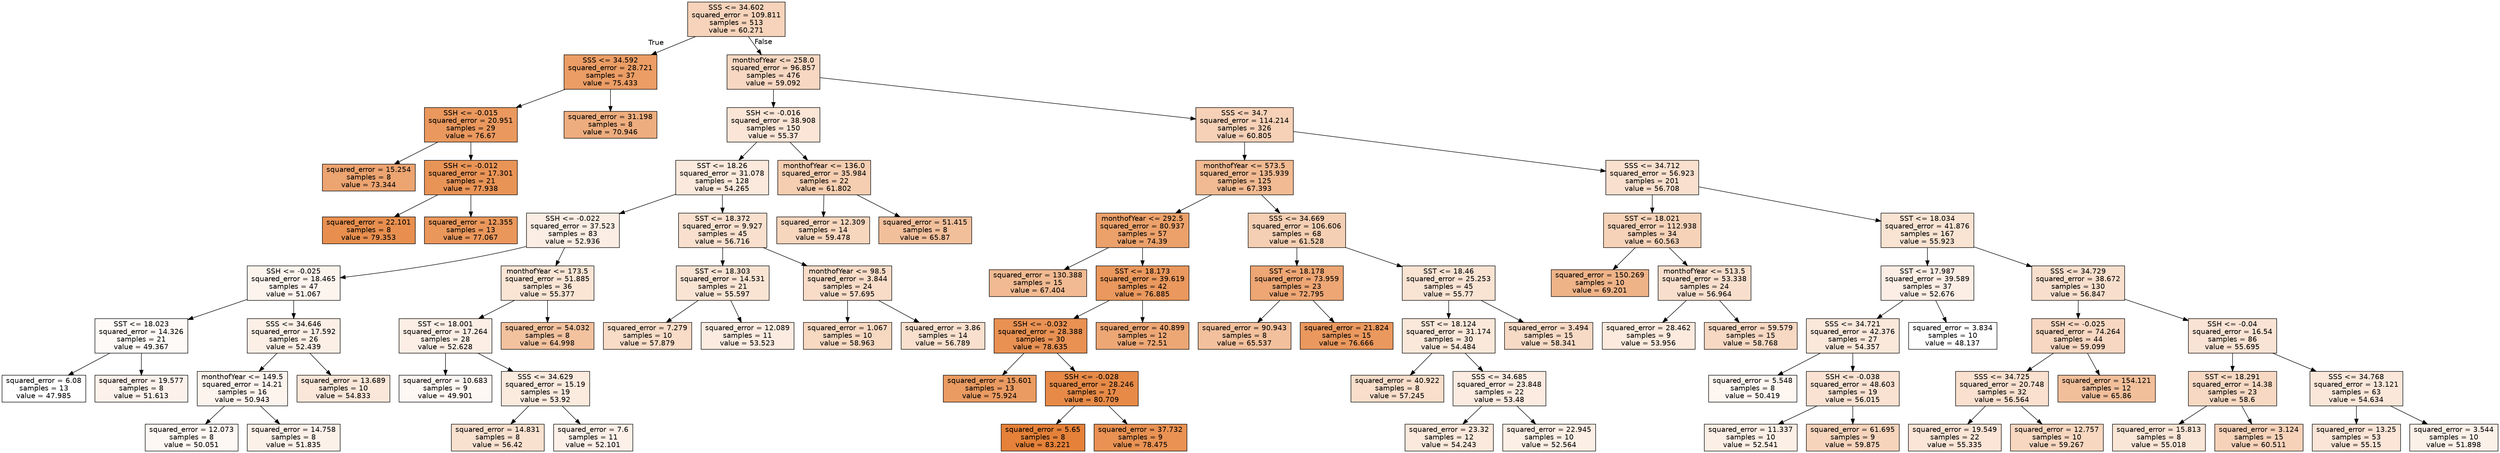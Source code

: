 digraph Tree {
node [shape=box, style="filled", color="black", fontname="helvetica"] ;
edge [fontname="helvetica"] ;
0 [label="SSS <= 34.602\nsquared_error = 109.811\nsamples = 513\nvalue = 60.271", fillcolor="#f6d3ba"] ;
1 [label="SSS <= 34.592\nsquared_error = 28.721\nsamples = 37\nvalue = 75.433", fillcolor="#eb9d65"] ;
0 -> 1 [labeldistance=2.5, labelangle=45, headlabel="True"] ;
2 [label="SSH <= -0.015\nsquared_error = 20.951\nsamples = 29\nvalue = 76.67", fillcolor="#ea985e"] ;
1 -> 2 ;
3 [label="squared_error = 15.254\nsamples = 8\nvalue = 73.344", fillcolor="#eca471"] ;
2 -> 3 ;
4 [label="SSH <= -0.012\nsquared_error = 17.301\nsamples = 21\nvalue = 77.938", fillcolor="#e99457"] ;
2 -> 4 ;
5 [label="squared_error = 22.101\nsamples = 8\nvalue = 79.353", fillcolor="#e88f4f"] ;
4 -> 5 ;
6 [label="squared_error = 12.355\nsamples = 13\nvalue = 77.067", fillcolor="#ea975c"] ;
4 -> 6 ;
7 [label="squared_error = 31.198\nsamples = 8\nvalue = 70.946", fillcolor="#eead7e"] ;
1 -> 7 ;
8 [label="monthofYear <= 258.0\nsquared_error = 96.857\nsamples = 476\nvalue = 59.092", fillcolor="#f7d7c1"] ;
0 -> 8 [labeldistance=2.5, labelangle=-45, headlabel="False"] ;
9 [label="SSH <= -0.016\nsquared_error = 38.908\nsamples = 150\nvalue = 55.37", fillcolor="#fae5d6"] ;
8 -> 9 ;
10 [label="SST <= 18.26\nsquared_error = 31.078\nsamples = 128\nvalue = 54.265", fillcolor="#fae9dc"] ;
9 -> 10 ;
11 [label="SSH <= -0.022\nsquared_error = 37.523\nsamples = 83\nvalue = 52.936", fillcolor="#fbede3"] ;
10 -> 11 ;
12 [label="SSH <= -0.025\nsquared_error = 18.465\nsamples = 47\nvalue = 51.067", fillcolor="#fdf4ee"] ;
11 -> 12 ;
13 [label="SST <= 18.023\nsquared_error = 14.326\nsamples = 21\nvalue = 49.367", fillcolor="#fefaf7"] ;
12 -> 13 ;
14 [label="squared_error = 6.08\nsamples = 13\nvalue = 47.985", fillcolor="#ffffff"] ;
13 -> 14 ;
15 [label="squared_error = 19.577\nsamples = 8\nvalue = 51.613", fillcolor="#fcf2eb"] ;
13 -> 15 ;
16 [label="SSS <= 34.646\nsquared_error = 17.592\nsamples = 26\nvalue = 52.439", fillcolor="#fcefe6"] ;
12 -> 16 ;
17 [label="monthofYear <= 149.5\nsquared_error = 14.21\nsamples = 16\nvalue = 50.943", fillcolor="#fdf4ee"] ;
16 -> 17 ;
18 [label="squared_error = 12.073\nsamples = 8\nvalue = 50.051", fillcolor="#fdf8f3"] ;
17 -> 18 ;
19 [label="squared_error = 14.758\nsamples = 8\nvalue = 51.835", fillcolor="#fcf1e9"] ;
17 -> 19 ;
20 [label="squared_error = 13.689\nsamples = 10\nvalue = 54.833", fillcolor="#fae7d9"] ;
16 -> 20 ;
21 [label="monthofYear <= 173.5\nsquared_error = 51.885\nsamples = 36\nvalue = 55.377", fillcolor="#fae5d5"] ;
11 -> 21 ;
22 [label="SST <= 18.001\nsquared_error = 17.264\nsamples = 28\nvalue = 52.628", fillcolor="#fceee5"] ;
21 -> 22 ;
23 [label="squared_error = 10.683\nsamples = 9\nvalue = 49.901", fillcolor="#fef8f4"] ;
22 -> 23 ;
24 [label="SSS <= 34.629\nsquared_error = 15.19\nsamples = 19\nvalue = 53.92", fillcolor="#fbeade"] ;
22 -> 24 ;
25 [label="squared_error = 14.831\nsamples = 8\nvalue = 56.42", fillcolor="#f9e1d0"] ;
24 -> 25 ;
26 [label="squared_error = 7.6\nsamples = 11\nvalue = 52.101", fillcolor="#fcf0e8"] ;
24 -> 26 ;
27 [label="squared_error = 54.032\nsamples = 8\nvalue = 64.998", fillcolor="#f2c29f"] ;
21 -> 27 ;
28 [label="SST <= 18.372\nsquared_error = 9.927\nsamples = 45\nvalue = 56.716", fillcolor="#f9e0ce"] ;
10 -> 28 ;
29 [label="SST <= 18.303\nsquared_error = 14.531\nsamples = 21\nvalue = 55.597", fillcolor="#f9e4d4"] ;
28 -> 29 ;
30 [label="squared_error = 7.279\nsamples = 10\nvalue = 57.879", fillcolor="#f8dcc7"] ;
29 -> 30 ;
31 [label="squared_error = 12.089\nsamples = 11\nvalue = 53.523", fillcolor="#fbebe0"] ;
29 -> 31 ;
32 [label="monthofYear <= 98.5\nsquared_error = 3.844\nsamples = 24\nvalue = 57.695", fillcolor="#f8dcc8"] ;
28 -> 32 ;
33 [label="squared_error = 1.067\nsamples = 10\nvalue = 58.963", fillcolor="#f7d8c1"] ;
32 -> 33 ;
34 [label="squared_error = 3.86\nsamples = 14\nvalue = 56.789", fillcolor="#f9e0ce"] ;
32 -> 34 ;
35 [label="monthofYear <= 136.0\nsquared_error = 35.984\nsamples = 22\nvalue = 61.802", fillcolor="#f5ceb1"] ;
9 -> 35 ;
36 [label="squared_error = 12.309\nsamples = 14\nvalue = 59.478", fillcolor="#f7d6be"] ;
35 -> 36 ;
37 [label="squared_error = 51.415\nsamples = 8\nvalue = 65.87", fillcolor="#f2bf9b"] ;
35 -> 37 ;
38 [label="SSS <= 34.7\nsquared_error = 114.214\nsamples = 326\nvalue = 60.805", fillcolor="#f6d1b7"] ;
8 -> 38 ;
39 [label="monthofYear <= 573.5\nsquared_error = 135.939\nsamples = 125\nvalue = 67.393", fillcolor="#f1ba92"] ;
38 -> 39 ;
40 [label="monthofYear <= 292.5\nsquared_error = 80.937\nsamples = 57\nvalue = 74.39", fillcolor="#eca16b"] ;
39 -> 40 ;
41 [label="squared_error = 130.388\nsamples = 15\nvalue = 67.404", fillcolor="#f1ba92"] ;
40 -> 41 ;
42 [label="SST <= 18.173\nsquared_error = 39.619\nsamples = 42\nvalue = 76.885", fillcolor="#ea985d"] ;
40 -> 42 ;
43 [label="SSH <= -0.032\nsquared_error = 28.388\nsamples = 30\nvalue = 78.635", fillcolor="#e89153"] ;
42 -> 43 ;
44 [label="squared_error = 15.601\nsamples = 13\nvalue = 75.924", fillcolor="#ea9b62"] ;
43 -> 44 ;
45 [label="SSH <= -0.028\nsquared_error = 28.246\nsamples = 17\nvalue = 80.709", fillcolor="#e78a47"] ;
43 -> 45 ;
46 [label="squared_error = 5.65\nsamples = 8\nvalue = 83.221", fillcolor="#e58139"] ;
45 -> 46 ;
47 [label="squared_error = 37.732\nsamples = 9\nvalue = 78.475", fillcolor="#e99254"] ;
45 -> 47 ;
48 [label="squared_error = 40.899\nsamples = 12\nvalue = 72.51", fillcolor="#eda775"] ;
42 -> 48 ;
49 [label="SSS <= 34.669\nsquared_error = 106.606\nsamples = 68\nvalue = 61.528", fillcolor="#f5cfb3"] ;
39 -> 49 ;
50 [label="SST <= 18.178\nsquared_error = 73.959\nsamples = 23\nvalue = 72.795", fillcolor="#eda674"] ;
49 -> 50 ;
51 [label="squared_error = 90.943\nsamples = 8\nvalue = 65.537", fillcolor="#f2c09c"] ;
50 -> 51 ;
52 [label="squared_error = 21.824\nsamples = 15\nvalue = 76.666", fillcolor="#ea985e"] ;
50 -> 52 ;
53 [label="SST <= 18.46\nsquared_error = 25.253\nsamples = 45\nvalue = 55.77", fillcolor="#f9e3d3"] ;
49 -> 53 ;
54 [label="SST <= 18.124\nsquared_error = 31.174\nsamples = 30\nvalue = 54.484", fillcolor="#fae8da"] ;
53 -> 54 ;
55 [label="squared_error = 40.922\nsamples = 8\nvalue = 57.245", fillcolor="#f8decb"] ;
54 -> 55 ;
56 [label="SSS <= 34.685\nsquared_error = 23.848\nsamples = 22\nvalue = 53.48", fillcolor="#fbebe0"] ;
54 -> 56 ;
57 [label="squared_error = 23.32\nsamples = 12\nvalue = 54.243", fillcolor="#fae9dc"] ;
56 -> 57 ;
58 [label="squared_error = 22.945\nsamples = 10\nvalue = 52.564", fillcolor="#fcefe5"] ;
56 -> 58 ;
59 [label="squared_error = 3.494\nsamples = 15\nvalue = 58.341", fillcolor="#f7dac5"] ;
53 -> 59 ;
60 [label="SSS <= 34.712\nsquared_error = 56.923\nsamples = 201\nvalue = 56.708", fillcolor="#f9e0ce"] ;
38 -> 60 ;
61 [label="SST <= 18.021\nsquared_error = 112.938\nsamples = 34\nvalue = 60.563", fillcolor="#f6d2b8"] ;
60 -> 61 ;
62 [label="squared_error = 150.269\nsamples = 10\nvalue = 69.201", fillcolor="#efb388"] ;
61 -> 62 ;
63 [label="monthofYear <= 513.5\nsquared_error = 53.338\nsamples = 24\nvalue = 56.964", fillcolor="#f8dfcd"] ;
61 -> 63 ;
64 [label="squared_error = 28.462\nsamples = 9\nvalue = 53.956", fillcolor="#fbeadd"] ;
63 -> 64 ;
65 [label="squared_error = 59.579\nsamples = 15\nvalue = 58.768", fillcolor="#f7d8c2"] ;
63 -> 65 ;
66 [label="SST <= 18.034\nsquared_error = 41.876\nsamples = 167\nvalue = 55.923", fillcolor="#f9e3d2"] ;
60 -> 66 ;
67 [label="SST <= 17.987\nsquared_error = 39.589\nsamples = 37\nvalue = 52.676", fillcolor="#fceee5"] ;
66 -> 67 ;
68 [label="SSS <= 34.721\nsquared_error = 42.376\nsamples = 27\nvalue = 54.357", fillcolor="#fae8db"] ;
67 -> 68 ;
69 [label="squared_error = 5.548\nsamples = 8\nvalue = 50.419", fillcolor="#fdf6f1"] ;
68 -> 69 ;
70 [label="SSH <= -0.038\nsquared_error = 48.603\nsamples = 19\nvalue = 56.015", fillcolor="#f9e2d2"] ;
68 -> 70 ;
71 [label="squared_error = 11.337\nsamples = 10\nvalue = 52.541", fillcolor="#fcefe5"] ;
70 -> 71 ;
72 [label="squared_error = 61.695\nsamples = 9\nvalue = 59.875", fillcolor="#f6d4bc"] ;
70 -> 72 ;
73 [label="squared_error = 3.834\nsamples = 10\nvalue = 48.137", fillcolor="#fffefe"] ;
67 -> 73 ;
74 [label="SSS <= 34.729\nsquared_error = 38.672\nsamples = 130\nvalue = 56.847", fillcolor="#f8dfcd"] ;
66 -> 74 ;
75 [label="SSH <= -0.025\nsquared_error = 74.264\nsamples = 44\nvalue = 59.099", fillcolor="#f7d7c1"] ;
74 -> 75 ;
76 [label="SSS <= 34.725\nsquared_error = 20.748\nsamples = 32\nvalue = 56.564", fillcolor="#f9e0cf"] ;
75 -> 76 ;
77 [label="squared_error = 19.549\nsamples = 22\nvalue = 55.335", fillcolor="#fae5d6"] ;
76 -> 77 ;
78 [label="squared_error = 12.757\nsamples = 10\nvalue = 59.267", fillcolor="#f7d7c0"] ;
76 -> 78 ;
79 [label="squared_error = 154.121\nsamples = 12\nvalue = 65.86", fillcolor="#f2bf9b"] ;
75 -> 79 ;
80 [label="SSH <= -0.04\nsquared_error = 16.54\nsamples = 86\nvalue = 55.695", fillcolor="#f9e3d4"] ;
74 -> 80 ;
81 [label="SST <= 18.291\nsquared_error = 14.38\nsamples = 23\nvalue = 58.6", fillcolor="#f7d9c3"] ;
80 -> 81 ;
82 [label="squared_error = 15.813\nsamples = 8\nvalue = 55.018", fillcolor="#fae6d7"] ;
81 -> 82 ;
83 [label="squared_error = 3.124\nsamples = 15\nvalue = 60.511", fillcolor="#f6d2b9"] ;
81 -> 83 ;
84 [label="SSS <= 34.768\nsquared_error = 13.121\nsamples = 63\nvalue = 54.634", fillcolor="#fae7da"] ;
80 -> 84 ;
85 [label="squared_error = 13.25\nsamples = 53\nvalue = 55.15", fillcolor="#fae5d7"] ;
84 -> 85 ;
86 [label="squared_error = 3.544\nsamples = 10\nvalue = 51.898", fillcolor="#fcf1e9"] ;
84 -> 86 ;
}